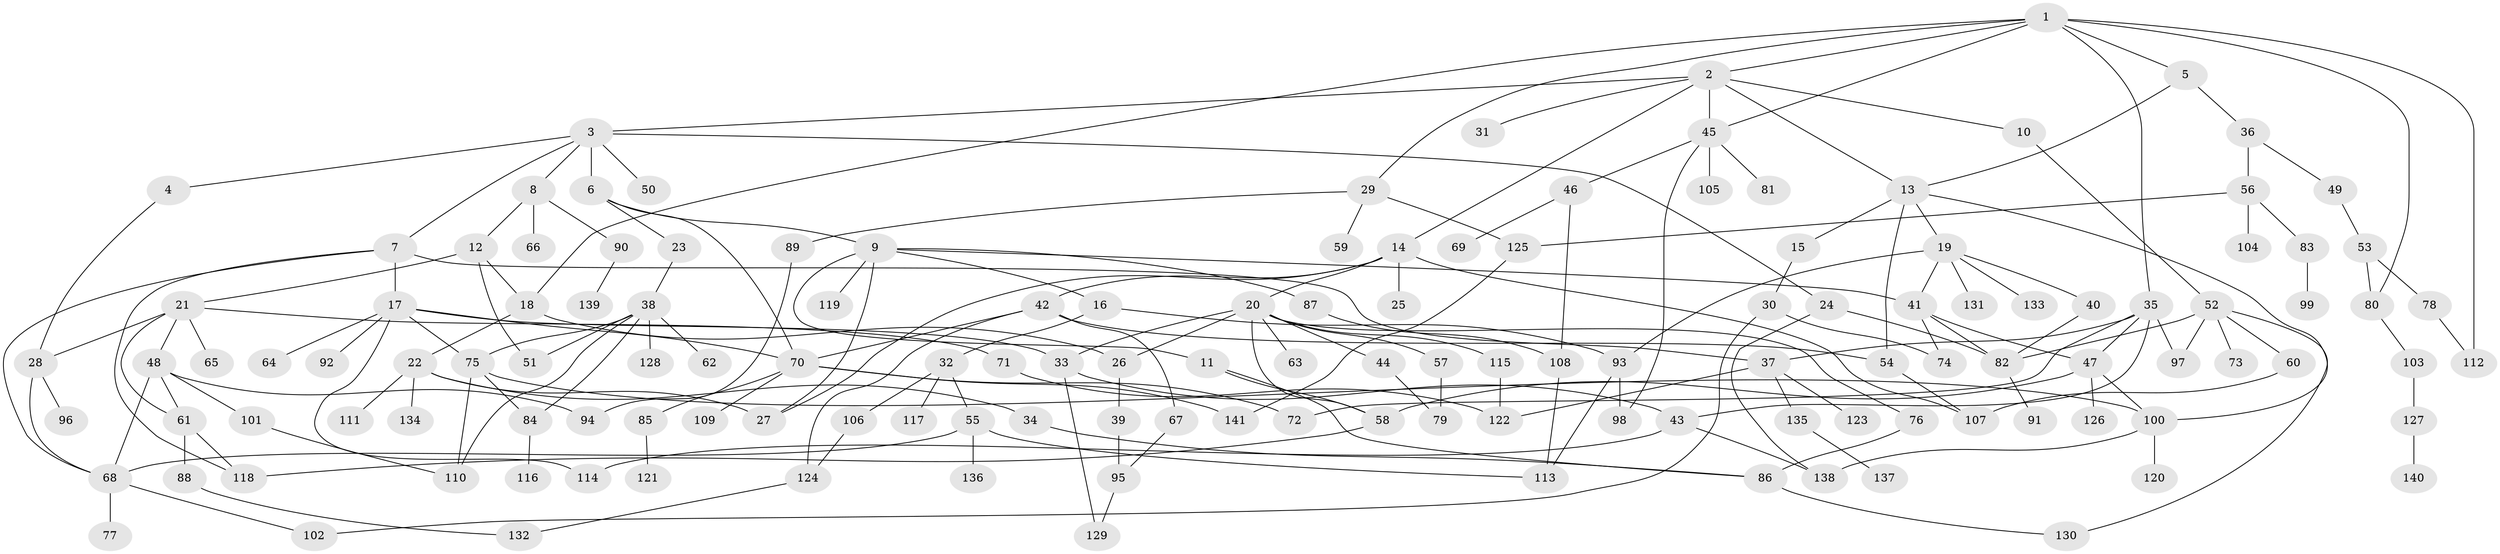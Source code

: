// coarse degree distribution, {7: 0.05714285714285714, 2: 0.22857142857142856, 5: 0.08571428571428572, 4: 0.11428571428571428, 3: 0.1, 8: 0.014285714285714285, 6: 0.05714285714285714, 13: 0.014285714285714285, 11: 0.02857142857142857, 10: 0.014285714285714285, 1: 0.2714285714285714, 9: 0.014285714285714285}
// Generated by graph-tools (version 1.1) at 2025/16/03/04/25 18:16:55]
// undirected, 141 vertices, 202 edges
graph export_dot {
graph [start="1"]
  node [color=gray90,style=filled];
  1;
  2;
  3;
  4;
  5;
  6;
  7;
  8;
  9;
  10;
  11;
  12;
  13;
  14;
  15;
  16;
  17;
  18;
  19;
  20;
  21;
  22;
  23;
  24;
  25;
  26;
  27;
  28;
  29;
  30;
  31;
  32;
  33;
  34;
  35;
  36;
  37;
  38;
  39;
  40;
  41;
  42;
  43;
  44;
  45;
  46;
  47;
  48;
  49;
  50;
  51;
  52;
  53;
  54;
  55;
  56;
  57;
  58;
  59;
  60;
  61;
  62;
  63;
  64;
  65;
  66;
  67;
  68;
  69;
  70;
  71;
  72;
  73;
  74;
  75;
  76;
  77;
  78;
  79;
  80;
  81;
  82;
  83;
  84;
  85;
  86;
  87;
  88;
  89;
  90;
  91;
  92;
  93;
  94;
  95;
  96;
  97;
  98;
  99;
  100;
  101;
  102;
  103;
  104;
  105;
  106;
  107;
  108;
  109;
  110;
  111;
  112;
  113;
  114;
  115;
  116;
  117;
  118;
  119;
  120;
  121;
  122;
  123;
  124;
  125;
  126;
  127;
  128;
  129;
  130;
  131;
  132;
  133;
  134;
  135;
  136;
  137;
  138;
  139;
  140;
  141;
  1 -- 2;
  1 -- 5;
  1 -- 29;
  1 -- 35;
  1 -- 45;
  1 -- 112;
  1 -- 18;
  1 -- 80;
  2 -- 3;
  2 -- 10;
  2 -- 14;
  2 -- 31;
  2 -- 45;
  2 -- 13;
  3 -- 4;
  3 -- 6;
  3 -- 7;
  3 -- 8;
  3 -- 24;
  3 -- 50;
  4 -- 28;
  5 -- 13;
  5 -- 36;
  6 -- 9;
  6 -- 23;
  6 -- 70;
  7 -- 17;
  7 -- 118;
  7 -- 37;
  7 -- 68;
  8 -- 12;
  8 -- 66;
  8 -- 90;
  9 -- 11;
  9 -- 16;
  9 -- 87;
  9 -- 119;
  9 -- 27;
  9 -- 41;
  10 -- 52;
  11 -- 58;
  11 -- 86;
  12 -- 18;
  12 -- 21;
  12 -- 51;
  13 -- 15;
  13 -- 19;
  13 -- 54;
  13 -- 100;
  14 -- 20;
  14 -- 25;
  14 -- 42;
  14 -- 107;
  14 -- 27;
  15 -- 30;
  16 -- 32;
  16 -- 93;
  17 -- 33;
  17 -- 64;
  17 -- 92;
  17 -- 114;
  17 -- 70;
  17 -- 75;
  18 -- 22;
  18 -- 26;
  19 -- 40;
  19 -- 41;
  19 -- 131;
  19 -- 133;
  19 -- 93;
  20 -- 26;
  20 -- 44;
  20 -- 57;
  20 -- 63;
  20 -- 76;
  20 -- 115;
  20 -- 33;
  20 -- 58;
  21 -- 48;
  21 -- 61;
  21 -- 65;
  21 -- 71;
  21 -- 28;
  22 -- 27;
  22 -- 34;
  22 -- 111;
  22 -- 134;
  23 -- 38;
  24 -- 82;
  24 -- 138;
  26 -- 39;
  28 -- 68;
  28 -- 96;
  29 -- 59;
  29 -- 89;
  29 -- 125;
  30 -- 102;
  30 -- 74;
  32 -- 55;
  32 -- 106;
  32 -- 117;
  33 -- 43;
  33 -- 129;
  34 -- 86;
  35 -- 37;
  35 -- 43;
  35 -- 72;
  35 -- 97;
  35 -- 47;
  36 -- 49;
  36 -- 56;
  37 -- 123;
  37 -- 135;
  37 -- 122;
  38 -- 51;
  38 -- 62;
  38 -- 75;
  38 -- 84;
  38 -- 128;
  38 -- 110;
  39 -- 95;
  40 -- 82;
  41 -- 47;
  41 -- 74;
  41 -- 82;
  42 -- 67;
  42 -- 124;
  42 -- 70;
  42 -- 54;
  43 -- 114;
  43 -- 138;
  44 -- 79;
  45 -- 46;
  45 -- 81;
  45 -- 105;
  45 -- 98;
  46 -- 69;
  46 -- 108;
  47 -- 100;
  47 -- 126;
  47 -- 58;
  48 -- 94;
  48 -- 101;
  48 -- 61;
  48 -- 68;
  49 -- 53;
  52 -- 60;
  52 -- 73;
  52 -- 130;
  52 -- 97;
  52 -- 82;
  53 -- 78;
  53 -- 80;
  54 -- 107;
  55 -- 136;
  55 -- 113;
  55 -- 68;
  56 -- 83;
  56 -- 104;
  56 -- 125;
  57 -- 79;
  58 -- 118;
  60 -- 107;
  61 -- 88;
  61 -- 118;
  67 -- 95;
  68 -- 77;
  68 -- 102;
  70 -- 85;
  70 -- 109;
  70 -- 141;
  70 -- 72;
  71 -- 122;
  75 -- 110;
  75 -- 100;
  75 -- 84;
  76 -- 86;
  78 -- 112;
  80 -- 103;
  82 -- 91;
  83 -- 99;
  84 -- 116;
  85 -- 121;
  86 -- 130;
  87 -- 108;
  88 -- 132;
  89 -- 94;
  90 -- 139;
  93 -- 98;
  93 -- 113;
  95 -- 129;
  100 -- 120;
  100 -- 138;
  101 -- 110;
  103 -- 127;
  106 -- 124;
  108 -- 113;
  115 -- 122;
  124 -- 132;
  125 -- 141;
  127 -- 140;
  135 -- 137;
}
